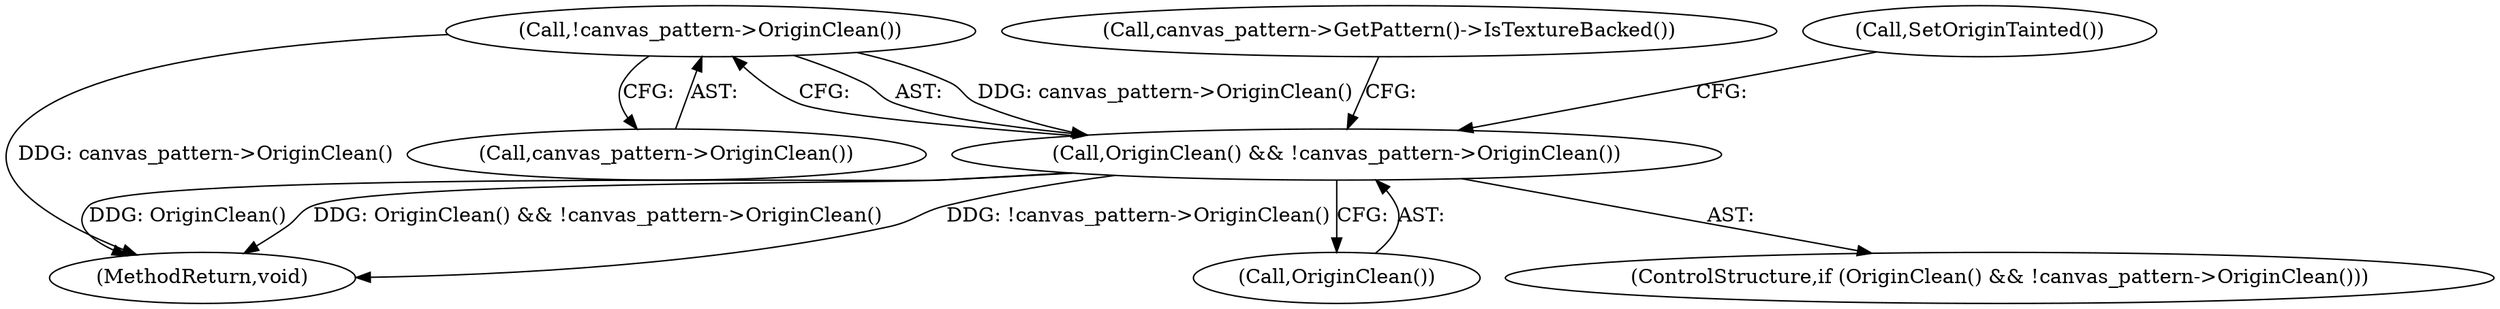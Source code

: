 digraph "1_Chrome_6ed26f014f76f10e76e80636027a2db9dcbe1664_3@del" {
"1000163" [label="(Call,!canvas_pattern->OriginClean())"];
"1000161" [label="(Call,OriginClean() && !canvas_pattern->OriginClean())"];
"1000183" [label="(MethodReturn,void)"];
"1000169" [label="(Call,canvas_pattern->GetPattern()->IsTextureBacked())"];
"1000164" [label="(Call,canvas_pattern->OriginClean())"];
"1000163" [label="(Call,!canvas_pattern->OriginClean())"];
"1000166" [label="(Call,SetOriginTainted())"];
"1000162" [label="(Call,OriginClean())"];
"1000161" [label="(Call,OriginClean() && !canvas_pattern->OriginClean())"];
"1000160" [label="(ControlStructure,if (OriginClean() && !canvas_pattern->OriginClean()))"];
"1000163" -> "1000161"  [label="AST: "];
"1000163" -> "1000164"  [label="CFG: "];
"1000164" -> "1000163"  [label="AST: "];
"1000161" -> "1000163"  [label="CFG: "];
"1000163" -> "1000183"  [label="DDG: canvas_pattern->OriginClean()"];
"1000163" -> "1000161"  [label="DDG: canvas_pattern->OriginClean()"];
"1000161" -> "1000160"  [label="AST: "];
"1000161" -> "1000162"  [label="CFG: "];
"1000162" -> "1000161"  [label="AST: "];
"1000166" -> "1000161"  [label="CFG: "];
"1000169" -> "1000161"  [label="CFG: "];
"1000161" -> "1000183"  [label="DDG: !canvas_pattern->OriginClean()"];
"1000161" -> "1000183"  [label="DDG: OriginClean()"];
"1000161" -> "1000183"  [label="DDG: OriginClean() && !canvas_pattern->OriginClean()"];
}
